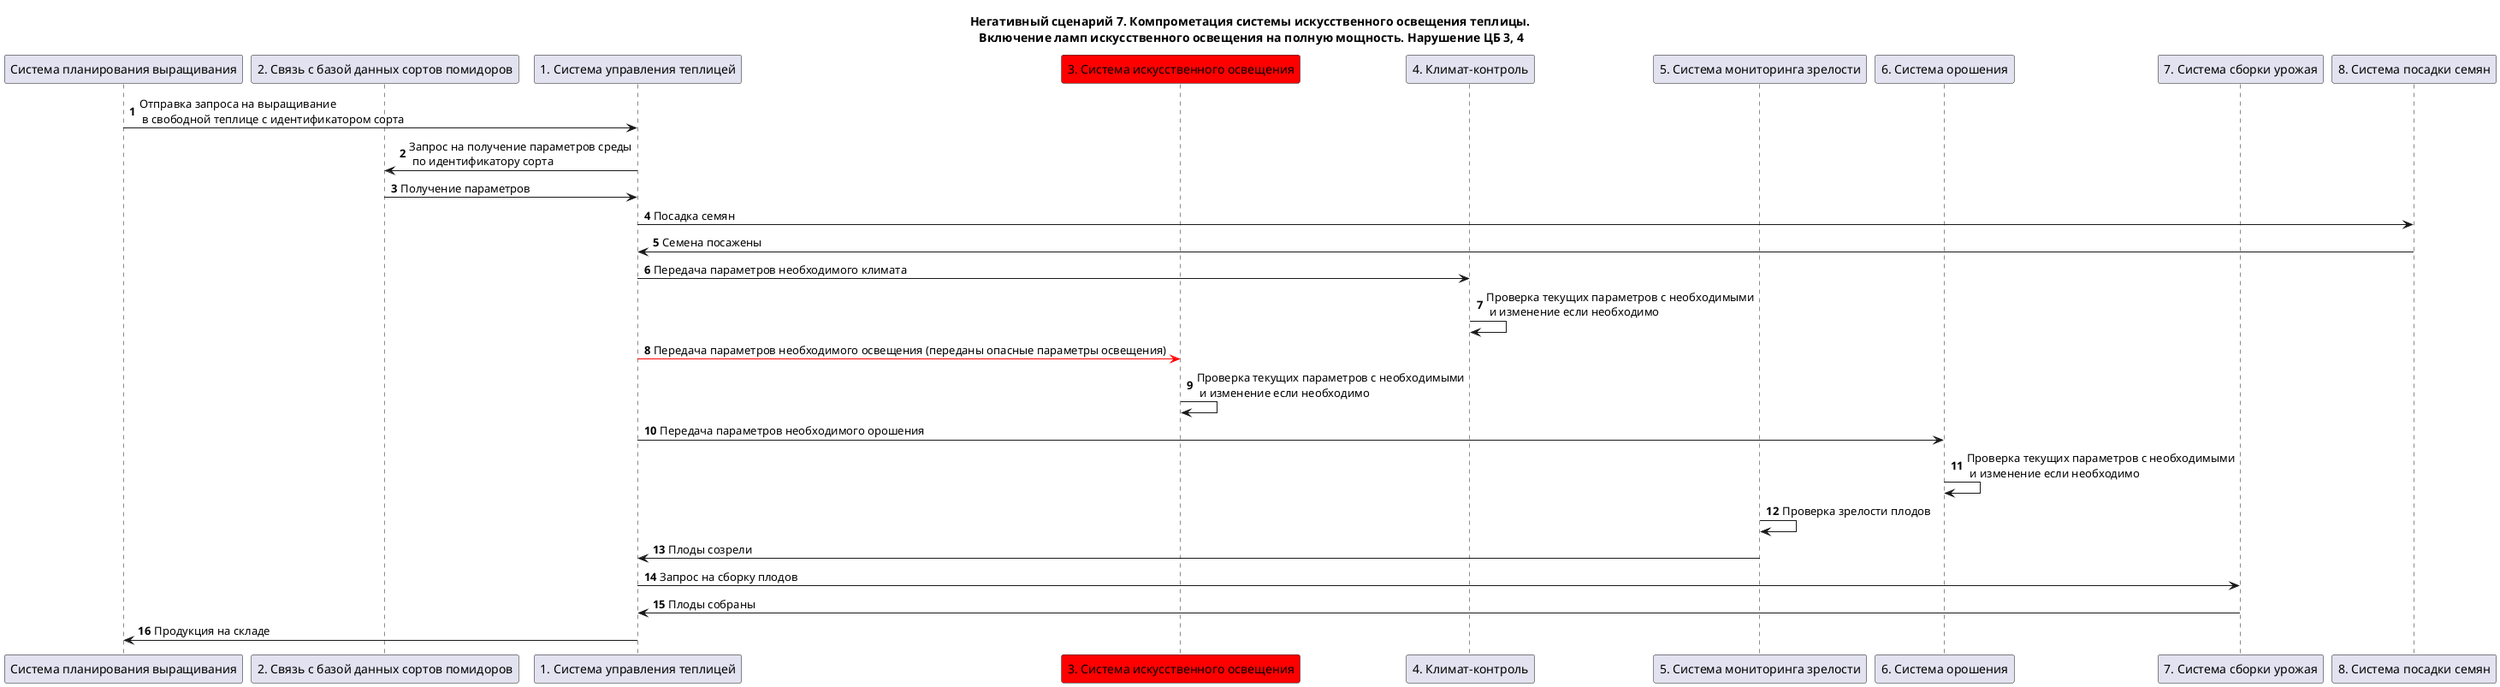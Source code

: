 @startuml "usecases"

title "Негативный сценарий 7. Компрометация системы искусственного освещения теплицы.\n Включение ламп искусственного освещения на полную мощность. Нарушение ЦБ 3, 4"

participant "Система планирования выращивания" as growing_manager_system
participant "2. Связь с базой данных сортов помидоров" as tomato_db_connection
participant "1. Система управления теплицей" as greenhouse_manager_system
participant "3. Система искусственного освещения" as lighting_system #red
participant "4. Климат-контроль" as climate_control
participant "5. Система мониторинга зрелости" as maturity_monitoring_system
participant "6. Система орошения" as irrigation_system
participant "7. Система сборки урожая" as harvest_system
participant "8. Система посадки семян" as seed_planting_system

autonumber

growing_manager_system -> greenhouse_manager_system: Отправка запроса на выращивание\n в свободной теплице с идентификатором сорта

greenhouse_manager_system -> tomato_db_connection: Запрос на получение параметров среды\n по идентификатору сорта
tomato_db_connection -> greenhouse_manager_system: Получение параметров

greenhouse_manager_system -> seed_planting_system: Посадка семян
seed_planting_system -> greenhouse_manager_system: Семена посажены

greenhouse_manager_system -> climate_control: Передача параметров необходимого климата
climate_control -> climate_control: Проверка текущих параметров с необходимыми\n и изменение если необходимо

greenhouse_manager_system -[#red]> lighting_system: Передача параметров необходимого освещения (переданы опасные параметры освещения)
lighting_system -> lighting_system: Проверка текущих параметров с необходимыми\n и изменение если необходимо

greenhouse_manager_system -> irrigation_system: Передача параметров необходимого орошения
irrigation_system -> irrigation_system: Проверка текущих параметров с необходимыми\n и изменение если необходимо

maturity_monitoring_system -> maturity_monitoring_system: Проверка зрелости плодов
maturity_monitoring_system -> greenhouse_manager_system: Плоды созрели

greenhouse_manager_system -> harvest_system: Запрос на сборку плодов
harvest_system -> greenhouse_manager_system: Плоды собраны

greenhouse_manager_system -> growing_manager_system: Продукция на складе

@enduml